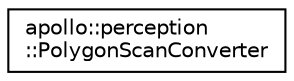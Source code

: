 digraph "Graphical Class Hierarchy"
{
  edge [fontname="Helvetica",fontsize="10",labelfontname="Helvetica",labelfontsize="10"];
  node [fontname="Helvetica",fontsize="10",shape=record];
  rankdir="LR";
  Node1 [label="apollo::perception\l::PolygonScanConverter",height=0.2,width=0.4,color="black", fillcolor="white", style="filled",URL="$classapollo_1_1perception_1_1PolygonScanConverter.html",tooltip=": This is a converter from polygon to scan lines, by which we can build bitmap. Assume major directio..."];
}
